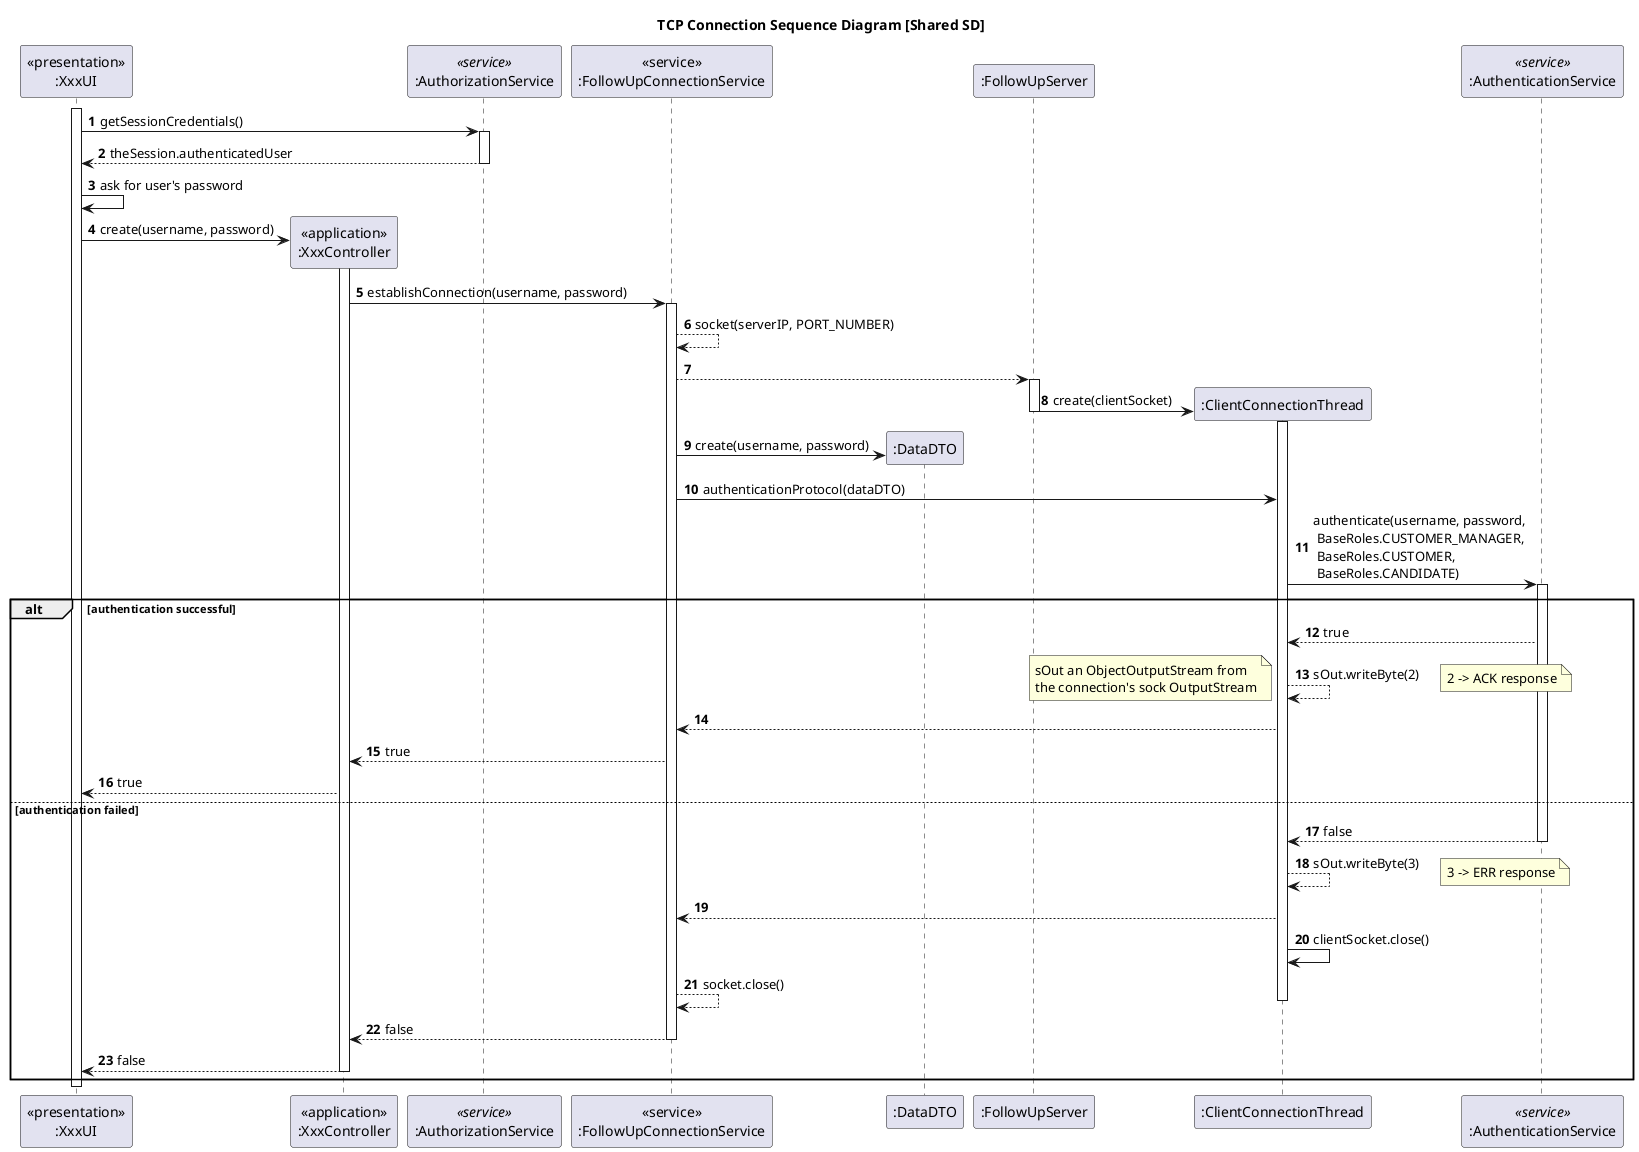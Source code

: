 @startuml

title TCP Connection Sequence Diagram [Shared SD]

participant "<<presentation>>\n:XxxUI" as UI
participant "<<application>>\n:XxxController" as CTRL
participant ":AuthorizationService" as AUTHZ <<service>>

participant "<<service>>\n:FollowUpConnectionService" as ConnSrv
participant ":DataDTO" as DataDTO
participant ":FollowUpServer" as SERVER
participant ":ClientConnectionThread" as CLITHREAD

participant ":AuthenticationService" as AUTH <<service>>

autonumber

activate UI

UI -> AUTHZ : getSessionCredentials()
activate AUTHZ
AUTHZ --> UI : theSession.authenticatedUser
deactivate AUTHZ


UI -> UI : ask for user's password

UI -> CTRL** : create(username, password)
activate CTRL

    CTRL -> ConnSrv : establishConnection(username, password)
    activate ConnSrv

    ConnSrv --> ConnSrv : socket(serverIP, PORT_NUMBER)
    ConnSrv --> SERVER
    activate SERVER

        SERVER -> CLITHREAD** : create(clientSocket)
        activate CLITHREAD
        deactivate SERVER

    ConnSrv -> DataDTO** : create(username, password)

    ConnSrv -> CLITHREAD : authenticationProtocol(dataDTO)
    CLITHREAD -> AUTH : authenticate(username, password,\n BaseRoles.CUSTOMER_MANAGER,\n BaseRoles.CUSTOMER,\n BaseRoles.CANDIDATE)
    activate AUTH

    alt authentication successful
            AUTH --> CLITHREAD : true

        CLITHREAD --> CLITHREAD : sOut.writeByte(2)
        note left
        sOut an ObjectOutputStream from
        the connection's sock OutputStream
        end note

        note right
        2 -> ACK response
        end note

        CLITHREAD --> ConnSrv

        ConnSrv --> CTRL : true

        CTRL --> UI : true

    else authentication failed

        AUTH --> CLITHREAD : false
        deactivate AUTH

        CLITHREAD --> CLITHREAD : sOut.writeByte(3)
        note right
        3 -> ERR response
        end note

        CLITHREAD --> ConnSrv

        CLITHREAD -> CLITHREAD : clientSocket.close()

        ConnSrv --> ConnSrv : socket.close()
        deactivate CLITHREAD
        ConnSrv --> CTRL : false
        deactivate ConnSrv

        CTRL --> UI : false
        deactivate CTRL
    end alt

deactivate UI

@enduml
